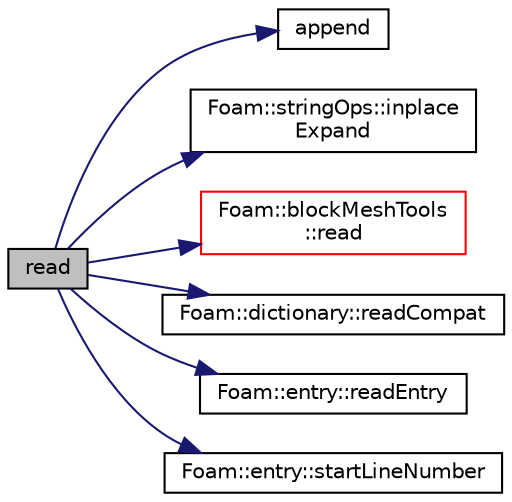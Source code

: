 digraph "read"
{
  bgcolor="transparent";
  edge [fontname="Helvetica",fontsize="10",labelfontname="Helvetica",labelfontsize="10"];
  node [fontname="Helvetica",fontsize="10",shape=record];
  rankdir="LR";
  Node1 [label="read",height=0.2,width=0.4,color="black", fillcolor="grey75", style="filled" fontcolor="black"];
  Node1 -> Node2 [color="midnightblue",fontsize="10",style="solid",fontname="Helvetica"];
  Node2 [label="append",height=0.2,width=0.4,color="black",URL="$multiphase_2reactingEulerFoam_2reactingTwoPhaseEulerFoam_2pU_2pEqn_8H.html#a8ba29aeb4118e3e5167855bbf5ea9b6e"];
  Node1 -> Node3 [color="midnightblue",fontsize="10",style="solid",fontname="Helvetica"];
  Node3 [label="Foam::stringOps::inplace\lExpand",height=0.2,width=0.4,color="black",URL="$namespaceFoam_1_1stringOps.html#aa3b3d1ca2552478c748a60134aca3135",tooltip="Inplace expand occurrences of variables according to the mapping. Does not use environment values..."];
  Node1 -> Node4 [color="midnightblue",fontsize="10",style="solid",fontname="Helvetica"];
  Node4 [label="Foam::blockMeshTools\l::read",height=0.2,width=0.4,color="red",URL="$namespaceFoam_1_1blockMeshTools.html#a1b8232db9dfb934fcfdfcd000cf9832e",tooltip="In-place read with dictionary lookup. "];
  Node1 -> Node5 [color="midnightblue",fontsize="10",style="solid",fontname="Helvetica"];
  Node5 [label="Foam::dictionary::readCompat",height=0.2,width=0.4,color="black",URL="$classFoam_1_1dictionary.html#aa2014b94854b9079d608163ce05c3932",tooltip="Find entry and assign to T val using any compatibility names if needed. FatalIOError if there are exc..."];
  Node1 -> Node6 [color="midnightblue",fontsize="10",style="solid",fontname="Helvetica"];
  Node6 [label="Foam::entry::readEntry",height=0.2,width=0.4,color="black",URL="$classFoam_1_1entry.html#a60fcdd49cad542058db185109cdc164c",tooltip="Assign to T val, FatalIOError if the number of tokens is incorrect. "];
  Node1 -> Node7 [color="midnightblue",fontsize="10",style="solid",fontname="Helvetica"];
  Node7 [label="Foam::entry::startLineNumber",height=0.2,width=0.4,color="black",URL="$classFoam_1_1entry.html#a6afcf7ec0671b1957daa2b8ac262ff57",tooltip="Return line number of first token in dictionary. "];
}
